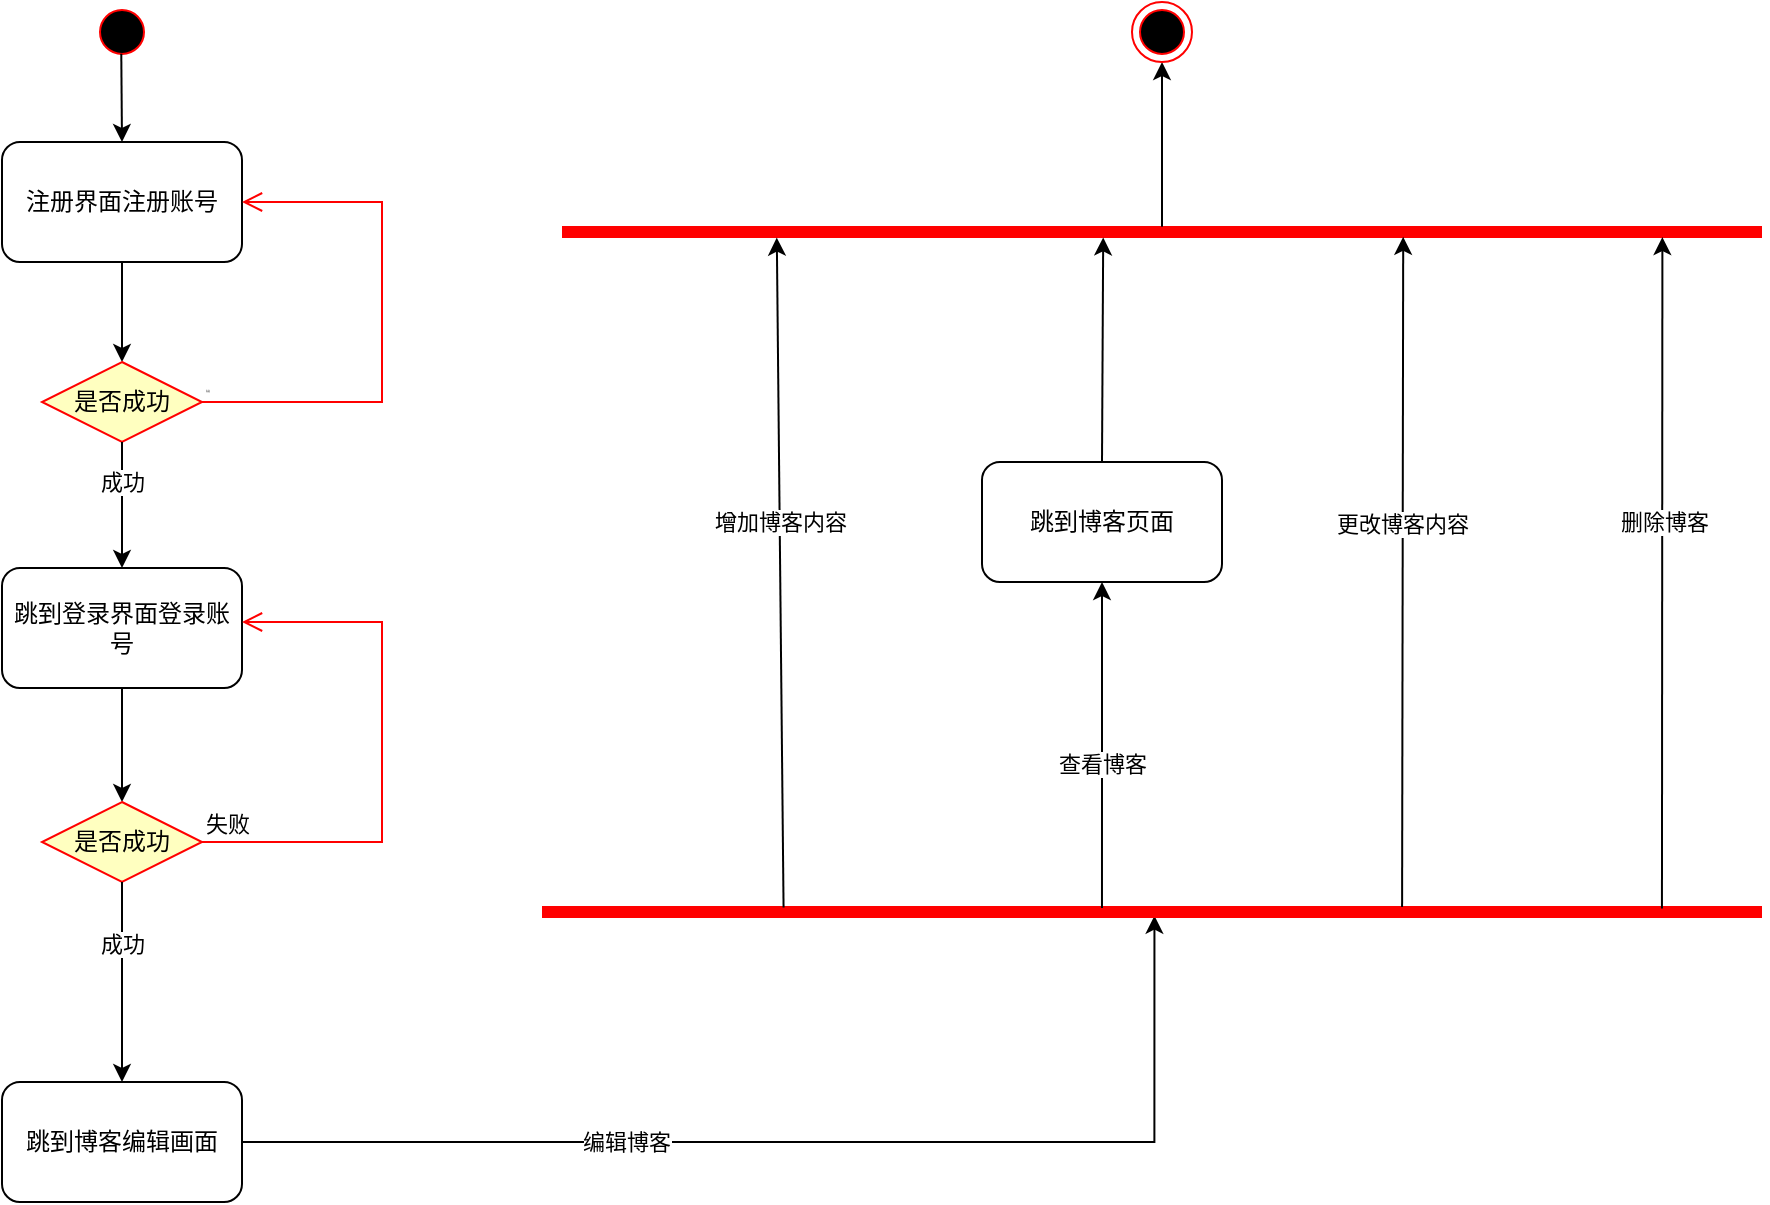 <mxfile version="21.3.2" type="device">
  <diagram name="Page-1" id="e7e014a7-5840-1c2e-5031-d8a46d1fe8dd">
    <mxGraphModel dx="1395" dy="657" grid="1" gridSize="10" guides="1" tooltips="1" connect="1" arrows="1" fold="1" page="1" pageScale="1" pageWidth="1169" pageHeight="826" background="none" math="0" shadow="0">
      <root>
        <mxCell id="0" />
        <mxCell id="1" parent="0" />
        <mxCell id="jRNj1dbkDJKjL_vVffke-41" value="" style="ellipse;html=1;shape=startState;fillColor=#000000;strokeColor=#ff0000;" parent="1" vertex="1">
          <mxGeometry x="215" y="50" width="30" height="30" as="geometry" />
        </mxCell>
        <mxCell id="jRNj1dbkDJKjL_vVffke-43" value="注册界面注册账号" style="rounded=1;whiteSpace=wrap;html=1;" parent="1" vertex="1">
          <mxGeometry x="170" y="120" width="120" height="60" as="geometry" />
        </mxCell>
        <mxCell id="jRNj1dbkDJKjL_vVffke-46" value="" style="endArrow=classic;html=1;rounded=0;exitX=0.488;exitY=0.864;exitDx=0;exitDy=0;exitPerimeter=0;entryX=0.5;entryY=0;entryDx=0;entryDy=0;" parent="1" source="jRNj1dbkDJKjL_vVffke-41" target="jRNj1dbkDJKjL_vVffke-43" edge="1">
          <mxGeometry width="50" height="50" relative="1" as="geometry">
            <mxPoint x="255" y="150" as="sourcePoint" />
            <mxPoint x="305" y="100" as="targetPoint" />
          </mxGeometry>
        </mxCell>
        <mxCell id="jRNj1dbkDJKjL_vVffke-47" value="" style="endArrow=classic;html=1;rounded=0;exitX=0.5;exitY=1;exitDx=0;exitDy=0;entryX=0.5;entryY=0;entryDx=0;entryDy=0;" parent="1" source="jRNj1dbkDJKjL_vVffke-43" target="jRNj1dbkDJKjL_vVffke-48" edge="1">
          <mxGeometry width="50" height="50" relative="1" as="geometry">
            <mxPoint x="225" y="260" as="sourcePoint" />
            <mxPoint x="225" y="260" as="targetPoint" />
          </mxGeometry>
        </mxCell>
        <mxCell id="jRNj1dbkDJKjL_vVffke-48" value="是否成功" style="rhombus;whiteSpace=wrap;html=1;fontColor=#000000;fillColor=#ffffc0;strokeColor=#ff0000;" parent="1" vertex="1">
          <mxGeometry x="190" y="230" width="80" height="40" as="geometry" />
        </mxCell>
        <mxCell id="jRNj1dbkDJKjL_vVffke-49" value="&lt;font style=&quot;font-size: 1px;&quot;&gt;失败&lt;/font&gt;" style="edgeStyle=orthogonalEdgeStyle;html=1;align=left;verticalAlign=bottom;endArrow=open;endSize=8;strokeColor=#ff0000;rounded=0;entryX=1;entryY=0.5;entryDx=0;entryDy=0;exitX=1;exitY=0.5;exitDx=0;exitDy=0;" parent="1" source="jRNj1dbkDJKjL_vVffke-48" target="jRNj1dbkDJKjL_vVffke-43" edge="1">
          <mxGeometry x="-1" relative="1" as="geometry">
            <mxPoint x="365" y="150" as="targetPoint" />
            <mxPoint x="295" y="250" as="sourcePoint" />
            <Array as="points">
              <mxPoint x="360" y="250" />
              <mxPoint x="360" y="150" />
            </Array>
          </mxGeometry>
        </mxCell>
        <mxCell id="jRNj1dbkDJKjL_vVffke-52" value="" style="endArrow=classic;html=1;rounded=0;exitX=0.5;exitY=1;exitDx=0;exitDy=0;entryX=0.5;entryY=0;entryDx=0;entryDy=0;" parent="1" source="jRNj1dbkDJKjL_vVffke-48" target="jRNj1dbkDJKjL_vVffke-54" edge="1">
          <mxGeometry width="50" height="50" relative="1" as="geometry">
            <mxPoint x="235" y="280" as="sourcePoint" />
            <mxPoint x="230" y="330" as="targetPoint" />
          </mxGeometry>
        </mxCell>
        <mxCell id="jRNj1dbkDJKjL_vVffke-53" value="成功" style="edgeLabel;html=1;align=center;verticalAlign=middle;resizable=0;points=[];" parent="jRNj1dbkDJKjL_vVffke-52" vertex="1" connectable="0">
          <mxGeometry x="-0.564" y="1" relative="1" as="geometry">
            <mxPoint x="-1" y="6" as="offset" />
          </mxGeometry>
        </mxCell>
        <mxCell id="jRNj1dbkDJKjL_vVffke-54" value="跳到登录界面登录账号" style="rounded=1;whiteSpace=wrap;html=1;" parent="1" vertex="1">
          <mxGeometry x="170" y="333" width="120" height="60" as="geometry" />
        </mxCell>
        <mxCell id="jRNj1dbkDJKjL_vVffke-55" value="" style="endArrow=classic;html=1;rounded=0;exitX=0.5;exitY=1;exitDx=0;exitDy=0;entryX=0.5;entryY=0;entryDx=0;entryDy=0;" parent="1" source="jRNj1dbkDJKjL_vVffke-54" target="jRNj1dbkDJKjL_vVffke-57" edge="1">
          <mxGeometry width="50" height="50" relative="1" as="geometry">
            <mxPoint x="275" y="500" as="sourcePoint" />
            <mxPoint x="230" y="460" as="targetPoint" />
          </mxGeometry>
        </mxCell>
        <mxCell id="jRNj1dbkDJKjL_vVffke-57" value="是否成功" style="rhombus;whiteSpace=wrap;html=1;fontColor=#000000;fillColor=#ffffc0;strokeColor=#ff0000;" parent="1" vertex="1">
          <mxGeometry x="190" y="450" width="80" height="40" as="geometry" />
        </mxCell>
        <mxCell id="jRNj1dbkDJKjL_vVffke-58" value="失败" style="edgeStyle=orthogonalEdgeStyle;html=1;align=left;verticalAlign=bottom;endArrow=open;endSize=8;strokeColor=#ff0000;rounded=0;" parent="1" source="jRNj1dbkDJKjL_vVffke-57" target="jRNj1dbkDJKjL_vVffke-54" edge="1">
          <mxGeometry x="-1" relative="1" as="geometry">
            <mxPoint x="370" y="360" as="targetPoint" />
            <Array as="points">
              <mxPoint x="360" y="470" />
              <mxPoint x="360" y="360" />
            </Array>
          </mxGeometry>
        </mxCell>
        <mxCell id="jRNj1dbkDJKjL_vVffke-60" value="" style="endArrow=classic;html=1;rounded=0;exitX=0.5;exitY=1;exitDx=0;exitDy=0;" parent="1" source="jRNj1dbkDJKjL_vVffke-57" target="jRNj1dbkDJKjL_vVffke-63" edge="1">
          <mxGeometry width="50" height="50" relative="1" as="geometry">
            <mxPoint x="280" y="370" as="sourcePoint" />
            <mxPoint x="230" y="560" as="targetPoint" />
          </mxGeometry>
        </mxCell>
        <mxCell id="jRNj1dbkDJKjL_vVffke-62" value="成功" style="edgeLabel;html=1;align=center;verticalAlign=middle;resizable=0;points=[];" parent="jRNj1dbkDJKjL_vVffke-60" vertex="1" connectable="0">
          <mxGeometry x="-0.355" relative="1" as="geometry">
            <mxPoint y="-2" as="offset" />
          </mxGeometry>
        </mxCell>
        <mxCell id="jRNj1dbkDJKjL_vVffke-63" value="跳到博客编辑画面" style="rounded=1;whiteSpace=wrap;html=1;" parent="1" vertex="1">
          <mxGeometry x="170" y="590" width="120" height="60" as="geometry" />
        </mxCell>
        <mxCell id="jRNj1dbkDJKjL_vVffke-64" value="" style="endArrow=classic;html=1;rounded=0;exitX=1;exitY=0.5;exitDx=0;exitDy=0;edgeStyle=orthogonalEdgeStyle;entryX=0.502;entryY=0.685;entryDx=0;entryDy=0;entryPerimeter=0;" parent="1" source="jRNj1dbkDJKjL_vVffke-63" target="jRNj1dbkDJKjL_vVffke-73" edge="1">
          <mxGeometry width="50" height="50" relative="1" as="geometry">
            <mxPoint x="400" y="530" as="sourcePoint" />
            <mxPoint x="620" y="510" as="targetPoint" />
          </mxGeometry>
        </mxCell>
        <mxCell id="jRNj1dbkDJKjL_vVffke-65" value="编辑博客" style="edgeLabel;html=1;align=center;verticalAlign=middle;resizable=0;points=[];" parent="jRNj1dbkDJKjL_vVffke-64" vertex="1" connectable="0">
          <mxGeometry x="-0.326" relative="1" as="geometry">
            <mxPoint as="offset" />
          </mxGeometry>
        </mxCell>
        <mxCell id="jRNj1dbkDJKjL_vVffke-73" value="" style="shape=line;html=1;strokeWidth=6;strokeColor=#ff0000;fontFamily=Helvetica;fontSize=11;fontColor=default;fillColor=#000000;" parent="1" vertex="1">
          <mxGeometry x="440" y="500" width="610" height="10" as="geometry" />
        </mxCell>
        <mxCell id="jRNj1dbkDJKjL_vVffke-75" value="" style="shape=line;html=1;strokeWidth=6;strokeColor=#ff0000;fontFamily=Helvetica;fontSize=11;fontColor=default;fillColor=#000000;" parent="1" vertex="1">
          <mxGeometry x="450" y="160" width="600" height="10" as="geometry" />
        </mxCell>
        <mxCell id="-YIzh6zrbuaSxqQhI-px-1" value="" style="endArrow=classic;html=1;rounded=0;exitX=0.198;exitY=0.272;exitDx=0;exitDy=0;exitPerimeter=0;entryX=0.179;entryY=0.781;entryDx=0;entryDy=0;entryPerimeter=0;" edge="1" parent="1" source="jRNj1dbkDJKjL_vVffke-73" target="jRNj1dbkDJKjL_vVffke-75">
          <mxGeometry width="50" height="50" relative="1" as="geometry">
            <mxPoint x="560" y="480" as="sourcePoint" />
            <mxPoint x="520" y="190" as="targetPoint" />
            <Array as="points" />
          </mxGeometry>
        </mxCell>
        <mxCell id="-YIzh6zrbuaSxqQhI-px-10" value="增加博客内容" style="edgeLabel;html=1;align=center;verticalAlign=middle;resizable=0;points=[];" vertex="1" connectable="0" parent="-YIzh6zrbuaSxqQhI-px-1">
          <mxGeometry x="0.128" relative="1" as="geometry">
            <mxPoint y="-4" as="offset" />
          </mxGeometry>
        </mxCell>
        <mxCell id="-YIzh6zrbuaSxqQhI-px-2" value="" style="endArrow=classic;html=1;rounded=0;entryX=0.5;entryY=1;entryDx=0;entryDy=0;exitX=0.459;exitY=0.296;exitDx=0;exitDy=0;exitPerimeter=0;" edge="1" parent="1" source="jRNj1dbkDJKjL_vVffke-73" target="-YIzh6zrbuaSxqQhI-px-12">
          <mxGeometry width="50" height="50" relative="1" as="geometry">
            <mxPoint x="720" y="470" as="sourcePoint" />
            <mxPoint x="589.95" y="350" as="targetPoint" />
            <Array as="points">
              <mxPoint x="720" y="430" />
            </Array>
          </mxGeometry>
        </mxCell>
        <mxCell id="-YIzh6zrbuaSxqQhI-px-9" value="查看博客" style="edgeLabel;html=1;align=center;verticalAlign=middle;resizable=0;points=[];" vertex="1" connectable="0" parent="-YIzh6zrbuaSxqQhI-px-2">
          <mxGeometry x="0.173" y="-1" relative="1" as="geometry">
            <mxPoint x="-1" y="23" as="offset" />
          </mxGeometry>
        </mxCell>
        <mxCell id="-YIzh6zrbuaSxqQhI-px-3" value="" style="endArrow=classic;html=1;rounded=0;exitX=0.705;exitY=0.249;exitDx=0;exitDy=0;exitPerimeter=0;entryX=0.701;entryY=0.742;entryDx=0;entryDy=0;entryPerimeter=0;" edge="1" parent="1" source="jRNj1dbkDJKjL_vVffke-73" target="jRNj1dbkDJKjL_vVffke-75">
          <mxGeometry width="50" height="50" relative="1" as="geometry">
            <mxPoint x="870" y="500" as="sourcePoint" />
            <mxPoint x="870" y="194" as="targetPoint" />
          </mxGeometry>
        </mxCell>
        <mxCell id="-YIzh6zrbuaSxqQhI-px-8" value="更改博客内容" style="edgeLabel;html=1;align=center;verticalAlign=middle;resizable=0;points=[];" vertex="1" connectable="0" parent="-YIzh6zrbuaSxqQhI-px-3">
          <mxGeometry x="0.074" y="1" relative="1" as="geometry">
            <mxPoint y="-12" as="offset" />
          </mxGeometry>
        </mxCell>
        <mxCell id="-YIzh6zrbuaSxqQhI-px-4" value="" style="endArrow=classic;html=1;rounded=0;exitX=0.918;exitY=0.319;exitDx=0;exitDy=0;exitPerimeter=0;entryX=0.917;entryY=0.756;entryDx=0;entryDy=0;entryPerimeter=0;" edge="1" parent="1" source="jRNj1dbkDJKjL_vVffke-73" target="jRNj1dbkDJKjL_vVffke-75">
          <mxGeometry width="50" height="50" relative="1" as="geometry">
            <mxPoint x="1000" y="480" as="sourcePoint" />
            <mxPoint x="1000" y="200" as="targetPoint" />
          </mxGeometry>
        </mxCell>
        <mxCell id="-YIzh6zrbuaSxqQhI-px-7" value="删除博客" style="edgeLabel;html=1;align=center;verticalAlign=middle;resizable=0;points=[];" vertex="1" connectable="0" parent="-YIzh6zrbuaSxqQhI-px-4">
          <mxGeometry x="0.133" y="-1" relative="1" as="geometry">
            <mxPoint y="-3" as="offset" />
          </mxGeometry>
        </mxCell>
        <mxCell id="-YIzh6zrbuaSxqQhI-px-5" value="" style="endArrow=classic;html=1;rounded=0;entryX=0.5;entryY=1;entryDx=0;entryDy=0;exitX=0.5;exitY=0.241;exitDx=0;exitDy=0;exitPerimeter=0;" edge="1" parent="1" source="jRNj1dbkDJKjL_vVffke-75" target="-YIzh6zrbuaSxqQhI-px-6">
          <mxGeometry width="50" height="50" relative="1" as="geometry">
            <mxPoint x="634.8" y="383" as="sourcePoint" />
            <mxPoint x="634.8" y="270" as="targetPoint" />
            <Array as="points" />
          </mxGeometry>
        </mxCell>
        <mxCell id="-YIzh6zrbuaSxqQhI-px-6" value="" style="ellipse;html=1;shape=endState;fillColor=#000000;strokeColor=#ff0000;" vertex="1" parent="1">
          <mxGeometry x="735" y="50" width="30" height="30" as="geometry" />
        </mxCell>
        <mxCell id="-YIzh6zrbuaSxqQhI-px-12" value="跳到博客页面" style="rounded=1;whiteSpace=wrap;html=1;" vertex="1" parent="1">
          <mxGeometry x="660.0" y="280" width="120" height="60" as="geometry" />
        </mxCell>
        <mxCell id="-YIzh6zrbuaSxqQhI-px-13" value="" style="endArrow=classic;html=1;rounded=0;exitX=0.5;exitY=0;exitDx=0;exitDy=0;entryX=0.451;entryY=0.769;entryDx=0;entryDy=0;entryPerimeter=0;" edge="1" parent="1" source="-YIzh6zrbuaSxqQhI-px-12" target="jRNj1dbkDJKjL_vVffke-75">
          <mxGeometry width="50" height="50" relative="1" as="geometry">
            <mxPoint x="730" y="250" as="sourcePoint" />
            <mxPoint x="710" y="180" as="targetPoint" />
          </mxGeometry>
        </mxCell>
      </root>
    </mxGraphModel>
  </diagram>
</mxfile>
